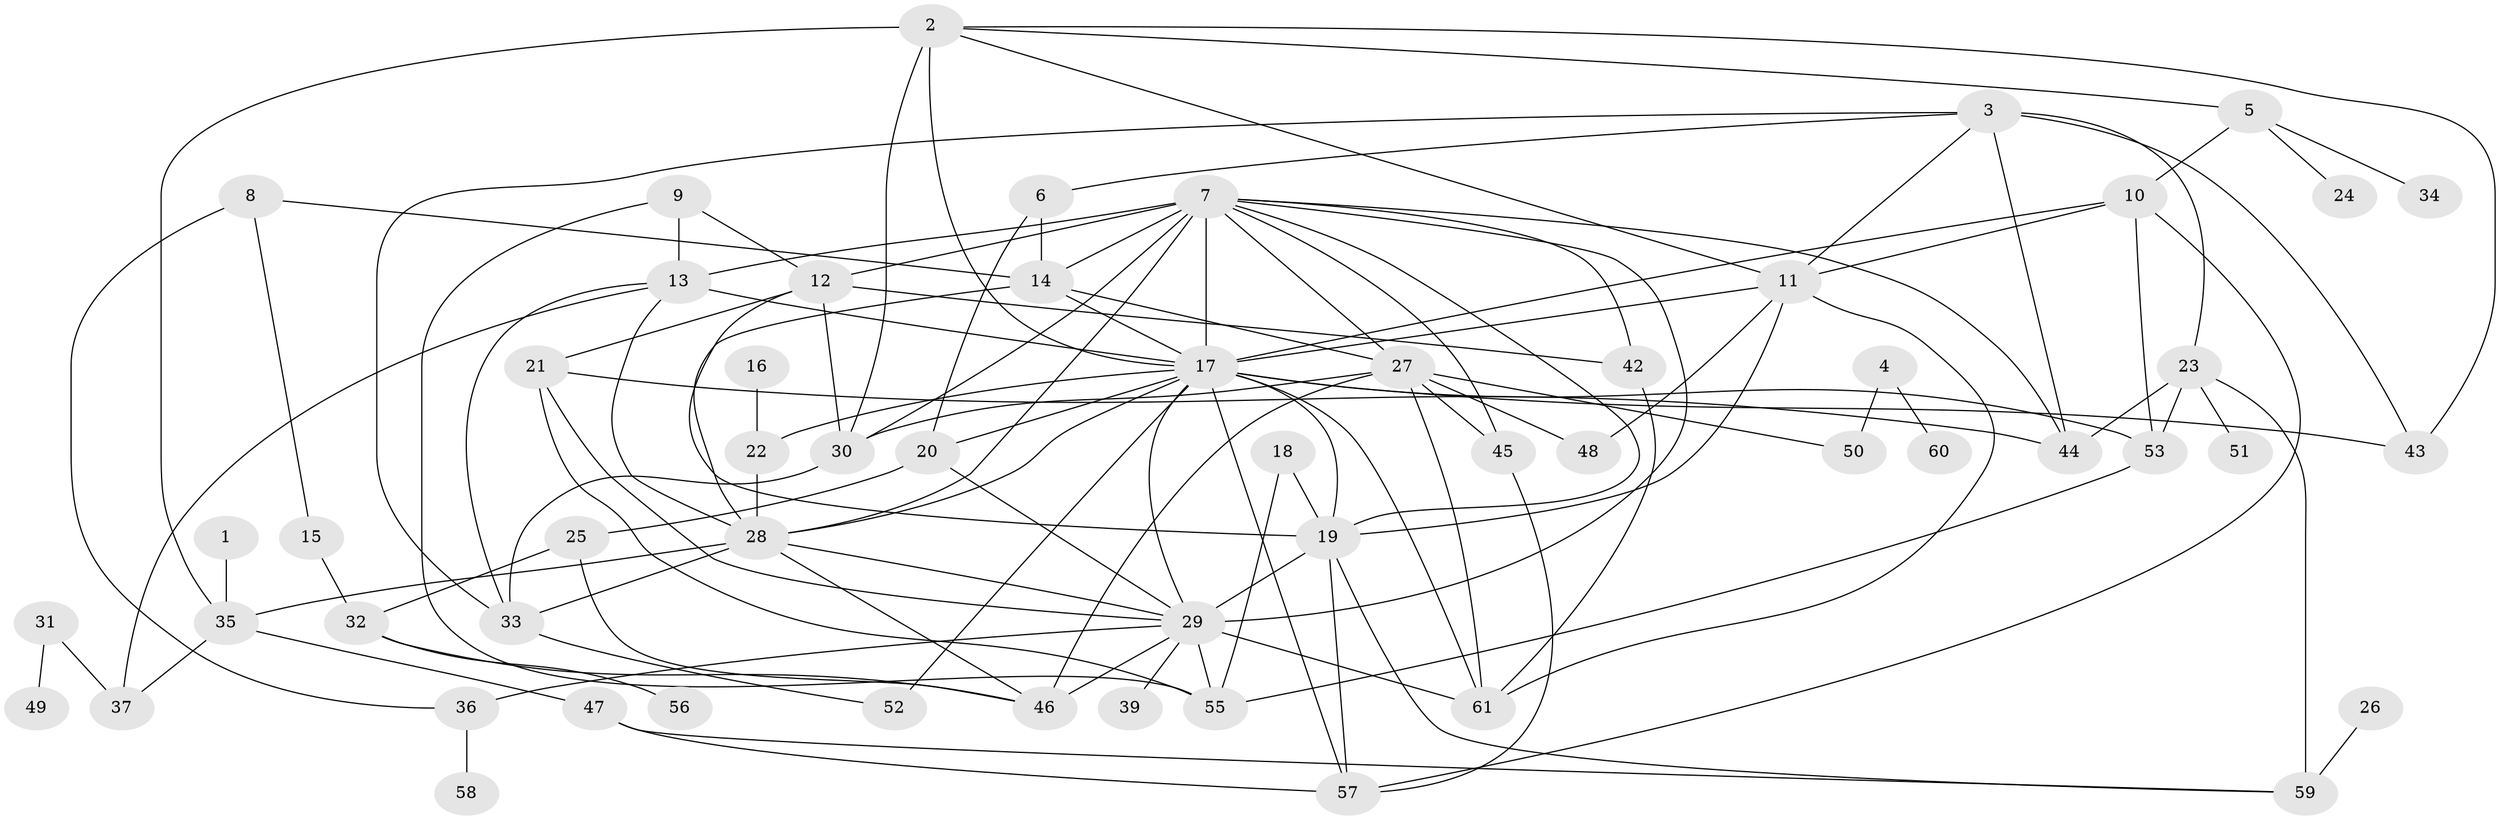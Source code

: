 // original degree distribution, {1: 0.2032520325203252, 7: 0.04065040650406504, 2: 0.15447154471544716, 4: 0.17073170731707318, 3: 0.23577235772357724, 5: 0.08943089430894309, 6: 0.06504065040650407, 0: 0.04065040650406504}
// Generated by graph-tools (version 1.1) at 2025/33/03/09/25 02:33:49]
// undirected, 57 vertices, 116 edges
graph export_dot {
graph [start="1"]
  node [color=gray90,style=filled];
  1;
  2;
  3;
  4;
  5;
  6;
  7;
  8;
  9;
  10;
  11;
  12;
  13;
  14;
  15;
  16;
  17;
  18;
  19;
  20;
  21;
  22;
  23;
  24;
  25;
  26;
  27;
  28;
  29;
  30;
  31;
  32;
  33;
  34;
  35;
  36;
  37;
  39;
  42;
  43;
  44;
  45;
  46;
  47;
  48;
  49;
  50;
  51;
  52;
  53;
  55;
  56;
  57;
  58;
  59;
  60;
  61;
  1 -- 35 [weight=1.0];
  2 -- 5 [weight=1.0];
  2 -- 11 [weight=1.0];
  2 -- 17 [weight=2.0];
  2 -- 30 [weight=1.0];
  2 -- 35 [weight=1.0];
  2 -- 43 [weight=1.0];
  3 -- 6 [weight=1.0];
  3 -- 11 [weight=1.0];
  3 -- 23 [weight=1.0];
  3 -- 33 [weight=1.0];
  3 -- 43 [weight=1.0];
  3 -- 44 [weight=1.0];
  4 -- 50 [weight=1.0];
  4 -- 60 [weight=1.0];
  5 -- 10 [weight=1.0];
  5 -- 24 [weight=1.0];
  5 -- 34 [weight=1.0];
  6 -- 14 [weight=1.0];
  6 -- 20 [weight=1.0];
  7 -- 12 [weight=1.0];
  7 -- 13 [weight=1.0];
  7 -- 14 [weight=2.0];
  7 -- 17 [weight=2.0];
  7 -- 19 [weight=1.0];
  7 -- 27 [weight=2.0];
  7 -- 28 [weight=1.0];
  7 -- 29 [weight=1.0];
  7 -- 30 [weight=1.0];
  7 -- 42 [weight=1.0];
  7 -- 44 [weight=1.0];
  7 -- 45 [weight=1.0];
  8 -- 14 [weight=1.0];
  8 -- 15 [weight=1.0];
  8 -- 36 [weight=1.0];
  9 -- 12 [weight=1.0];
  9 -- 13 [weight=2.0];
  9 -- 55 [weight=1.0];
  10 -- 11 [weight=2.0];
  10 -- 17 [weight=1.0];
  10 -- 53 [weight=1.0];
  10 -- 57 [weight=1.0];
  11 -- 17 [weight=2.0];
  11 -- 19 [weight=1.0];
  11 -- 48 [weight=1.0];
  11 -- 61 [weight=1.0];
  12 -- 19 [weight=1.0];
  12 -- 21 [weight=1.0];
  12 -- 30 [weight=2.0];
  12 -- 42 [weight=1.0];
  13 -- 17 [weight=2.0];
  13 -- 28 [weight=1.0];
  13 -- 33 [weight=1.0];
  13 -- 37 [weight=1.0];
  14 -- 17 [weight=1.0];
  14 -- 27 [weight=1.0];
  14 -- 28 [weight=1.0];
  15 -- 32 [weight=1.0];
  16 -- 22 [weight=1.0];
  17 -- 19 [weight=1.0];
  17 -- 20 [weight=1.0];
  17 -- 22 [weight=1.0];
  17 -- 28 [weight=1.0];
  17 -- 29 [weight=1.0];
  17 -- 43 [weight=1.0];
  17 -- 52 [weight=1.0];
  17 -- 53 [weight=1.0];
  17 -- 57 [weight=1.0];
  17 -- 61 [weight=1.0];
  18 -- 19 [weight=1.0];
  18 -- 55 [weight=1.0];
  19 -- 29 [weight=2.0];
  19 -- 57 [weight=1.0];
  19 -- 59 [weight=1.0];
  20 -- 25 [weight=1.0];
  20 -- 29 [weight=1.0];
  21 -- 29 [weight=1.0];
  21 -- 44 [weight=1.0];
  21 -- 55 [weight=1.0];
  22 -- 28 [weight=1.0];
  23 -- 44 [weight=1.0];
  23 -- 51 [weight=1.0];
  23 -- 53 [weight=1.0];
  23 -- 59 [weight=1.0];
  25 -- 32 [weight=1.0];
  25 -- 46 [weight=1.0];
  26 -- 59 [weight=2.0];
  27 -- 30 [weight=1.0];
  27 -- 45 [weight=1.0];
  27 -- 46 [weight=1.0];
  27 -- 48 [weight=1.0];
  27 -- 50 [weight=2.0];
  27 -- 61 [weight=1.0];
  28 -- 29 [weight=1.0];
  28 -- 33 [weight=1.0];
  28 -- 35 [weight=1.0];
  28 -- 46 [weight=1.0];
  29 -- 36 [weight=1.0];
  29 -- 39 [weight=1.0];
  29 -- 46 [weight=1.0];
  29 -- 55 [weight=2.0];
  29 -- 61 [weight=1.0];
  30 -- 33 [weight=1.0];
  31 -- 37 [weight=1.0];
  31 -- 49 [weight=1.0];
  32 -- 46 [weight=1.0];
  32 -- 56 [weight=1.0];
  33 -- 52 [weight=1.0];
  35 -- 37 [weight=1.0];
  35 -- 47 [weight=1.0];
  36 -- 58 [weight=1.0];
  42 -- 61 [weight=1.0];
  45 -- 57 [weight=1.0];
  47 -- 57 [weight=1.0];
  47 -- 59 [weight=1.0];
  53 -- 55 [weight=1.0];
}
